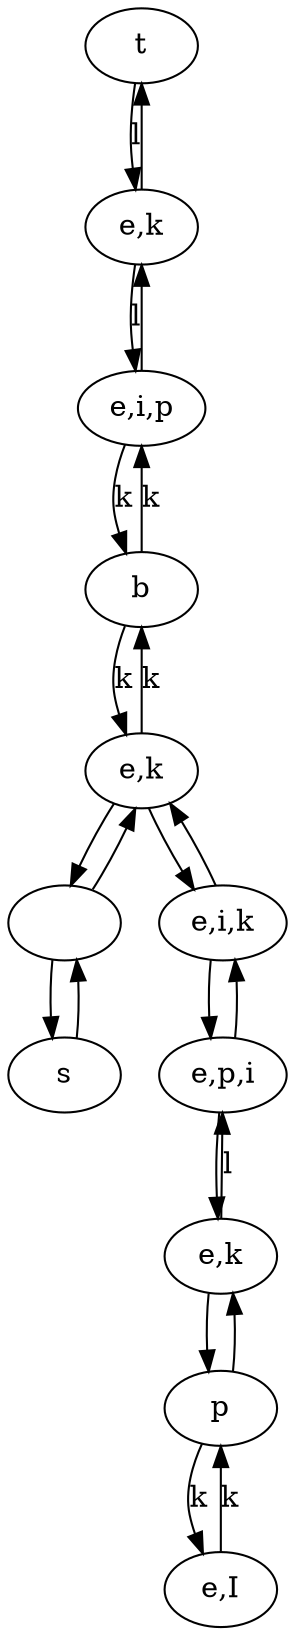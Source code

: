 digraph {
0 [label="t"]
1 [label="e,k"]
2 [label="e,I"]
3 [label="p"]
4 [label="e,k"]
5 [label="e,k"]
6 [label="b"]
7 [label="e,i,p"]
8 [label=""]
9 [label="s"]
10 [label="e,p,i"]
11 [label="e,i,k"]
9 -> 8 [label=""]
8 -> 9 [label=""]
8 -> 5 [label=""]
5 -> 8 [label=""]
5 -> 11 [label=""]
11 -> 5 [label=""]
11 -> 10 [label=""]
10 -> 11 [label=""]
4 -> 3 [label=""]
3 -> 4 [label=""]
10 -> 4 [label=""]
4 -> 10 [label="l"]
1 -> 0 [label=""]
0 -> 1 [label="l"]
3 -> 2 [label="k"]
2 -> 3 [label="k"]
5 -> 6 [label="k"]
6 -> 5 [label="k"]
6 -> 7 [label="k"]
7 -> 6 [label="k"]
7 -> 1 [label=""]
1 -> 7 [label="l"]
}
